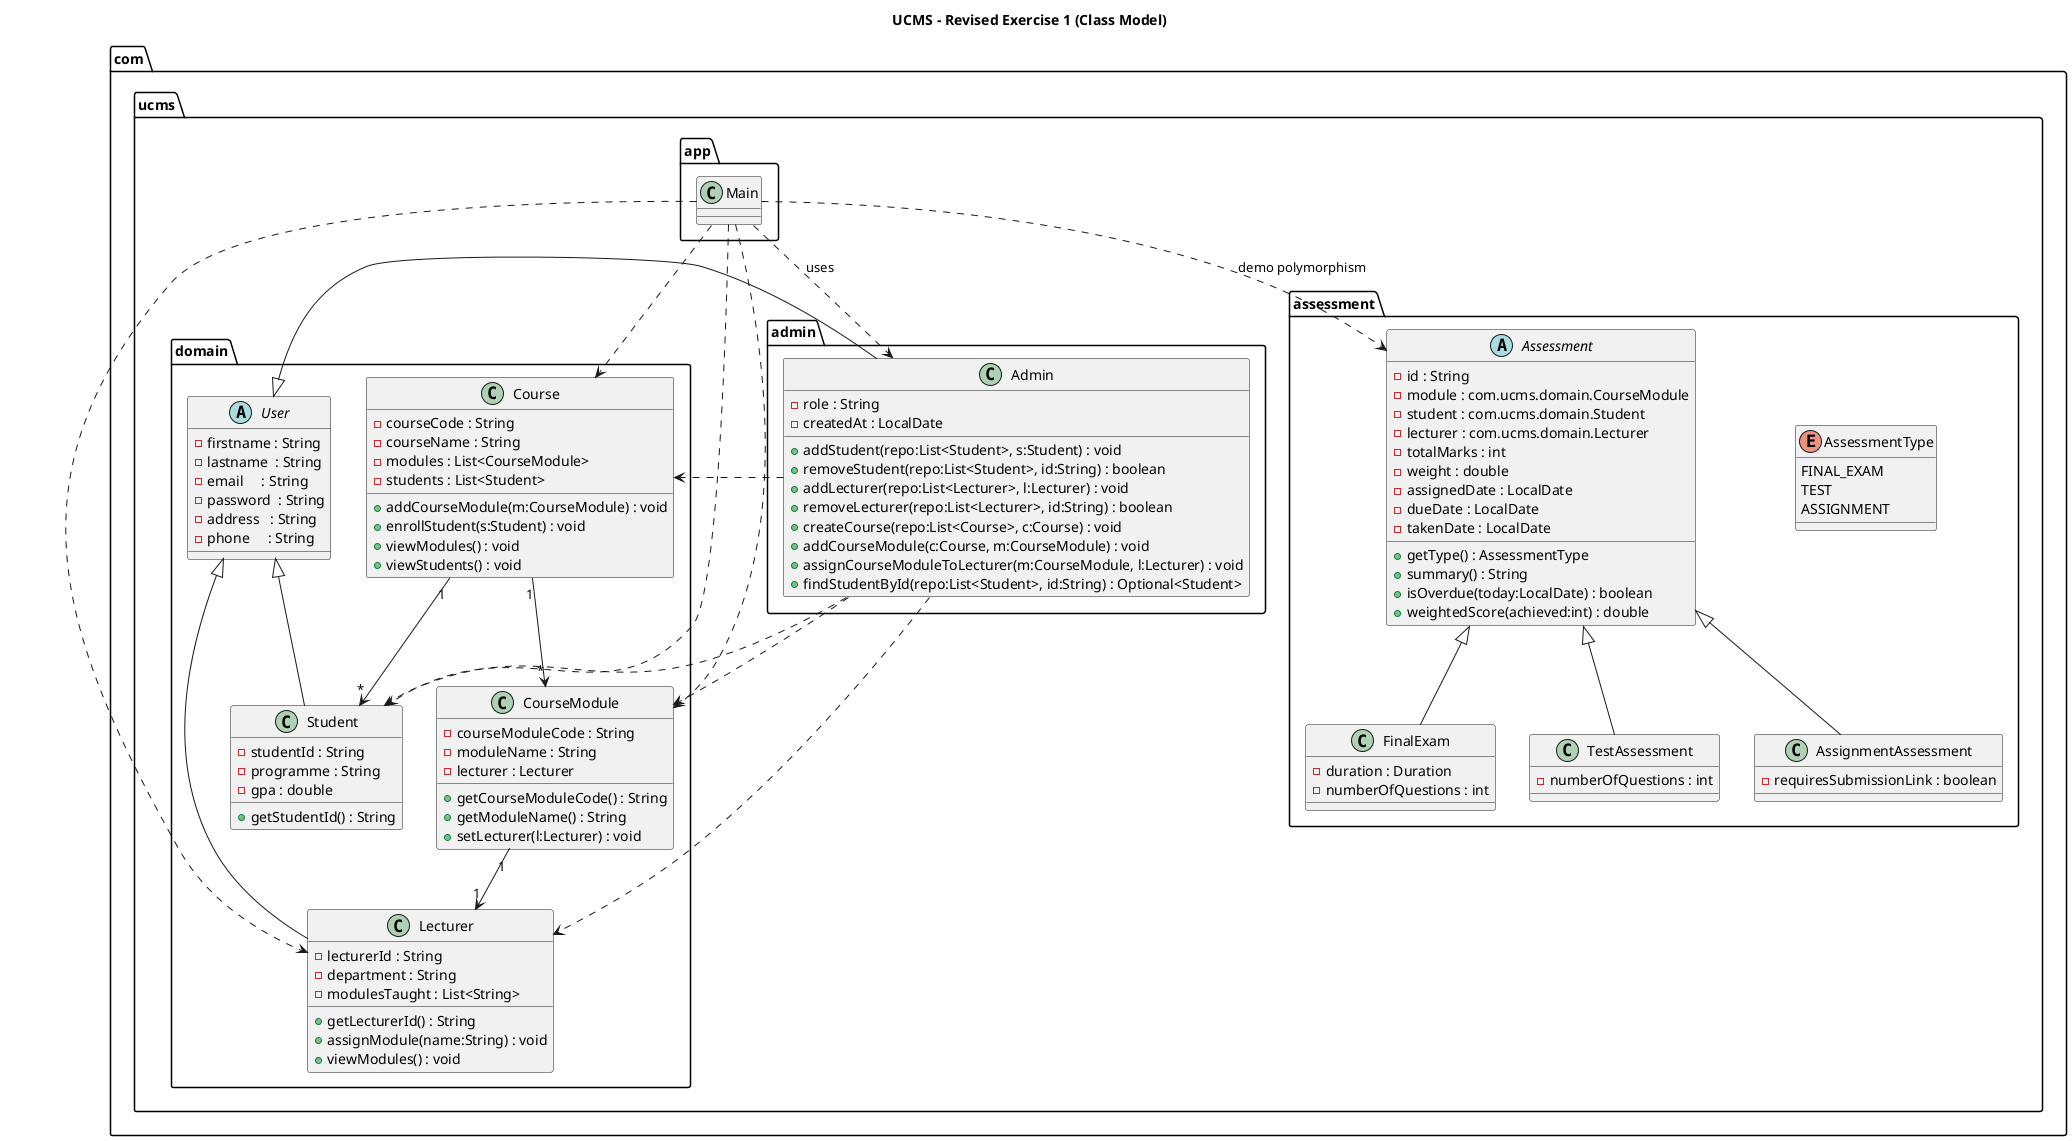 @startuml
title UCMS – Revised Exercise 1 (Class Model)

package "com.ucms.domain" {
  abstract class User {
    - firstname : String
    - lastname  : String
    - email     : String
    - password  : String
    - address   : String
    - phone     : String
  }

  class Student {
    - studentId : String
    - programme : String
    - gpa : double
    + getStudentId() : String
  }

  class Lecturer {
    - lecturerId : String
    - department : String
    - modulesTaught : List<String>
    + getLecturerId() : String
    + assignModule(name:String) : void
    + viewModules() : void
  }

  class Course {
    - courseCode : String
    - courseName : String
    - modules : List<CourseModule>
    - students : List<Student>
    + addCourseModule(m:CourseModule) : void
    + enrollStudent(s:Student) : void
    + viewModules() : void
    + viewStudents() : void
  }

  class CourseModule {
    - courseModuleCode : String
    - moduleName : String
    - lecturer : Lecturer
    + getCourseModuleCode() : String
    + getModuleName() : String
    + setLecturer(l:Lecturer) : void
  }

  User <|-- Student
  User <|-- Lecturer
  Course "1" --> "*" CourseModule
  Course "1" --> "*" Student
  CourseModule "1" --> "1" Lecturer
}

package "com.ucms.assessment" {
  enum AssessmentType {
  FINAL_EXAM
  TEST
  ASSIGNMENT
  }

  abstract class Assessment {
    - id : String
    - module : com.ucms.domain.CourseModule
    - student : com.ucms.domain.Student
    - lecturer : com.ucms.domain.Lecturer
    - totalMarks : int
    - weight : double
    - assignedDate : LocalDate
    - dueDate : LocalDate
    - takenDate : LocalDate
    + getType() : AssessmentType
    + summary() : String
    + isOverdue(today:LocalDate) : boolean
    + weightedScore(achieved:int) : double
  }

  class FinalExam {
    - duration : Duration
    - numberOfQuestions : int
  }

  class TestAssessment {
    - numberOfQuestions : int
  }

  class AssignmentAssessment {
    - requiresSubmissionLink : boolean
  }

  Assessment <|-- FinalExam
  Assessment <|-- TestAssessment
  Assessment <|-- AssignmentAssessment
}

package "com.ucms.admin" {
  class Admin {
    - role : String
    - createdAt : LocalDate
    + addStudent(repo:List<Student>, s:Student) : void
    + removeStudent(repo:List<Student>, id:String) : boolean
    + addLecturer(repo:List<Lecturer>, l:Lecturer) : void
    + removeLecturer(repo:List<Lecturer>, id:String) : boolean
    + createCourse(repo:List<Course>, c:Course) : void
    + addCourseModule(c:Course, m:CourseModule) : void
    + assignCourseModuleToLecturer(m:CourseModule, l:Lecturer) : void
    + findStudentById(repo:List<Student>, id:String) : Optional<Student>
  }

  com.ucms.domain.User <|-- Admin
  Admin ..> com.ucms.domain.Student
  Admin ..> com.ucms.domain.Lecturer
  Admin ..> com.ucms.domain.Course
  Admin ..> com.ucms.domain.CourseModule
}

package "com.ucms.app" {
  class Main
  Main ..> com.ucms.admin.Admin : uses
  Main ..> com.ucms.assessment.Assessment : demo polymorphism
  Main ..> com.ucms.domain.Course
  Main ..> com.ucms.domain.CourseModule
  Main ..> com.ucms.domain.Student
  Main ..> com.ucms.domain.Lecturer
}

@enduml